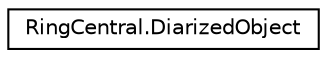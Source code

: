 digraph "Graphical Class Hierarchy"
{
 // LATEX_PDF_SIZE
  edge [fontname="Helvetica",fontsize="10",labelfontname="Helvetica",labelfontsize="10"];
  node [fontname="Helvetica",fontsize="10",shape=record];
  rankdir="LR";
  Node0 [label="RingCentral.DiarizedObject",height=0.2,width=0.4,color="black", fillcolor="white", style="filled",URL="$classRingCentral_1_1DiarizedObject.html",tooltip=" "];
}

